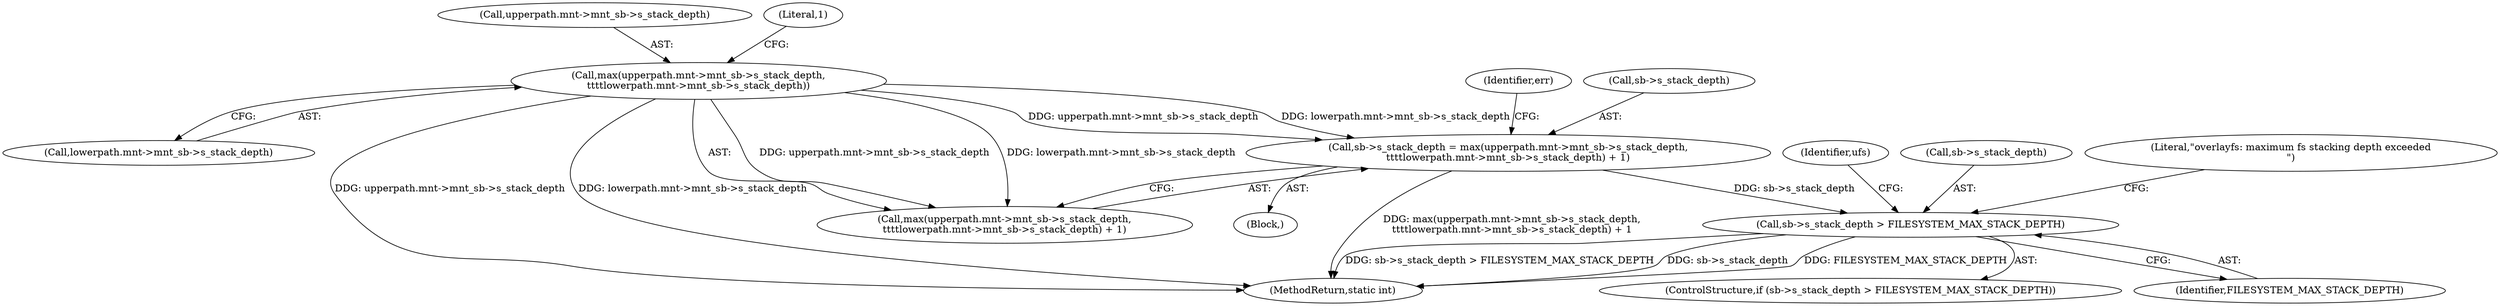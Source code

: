 digraph "0_linux_69c433ed2ecd2d3264efd7afec4439524b319121_0@pointer" {
"1000353" [label="(Call,sb->s_stack_depth > FILESYSTEM_MAX_STACK_DEPTH)"];
"1000327" [label="(Call,sb->s_stack_depth = max(upperpath.mnt->mnt_sb->s_stack_depth,\n\t\t\t\tlowerpath.mnt->mnt_sb->s_stack_depth) + 1)"];
"1000332" [label="(Call,max(upperpath.mnt->mnt_sb->s_stack_depth,\n\t\t\t\tlowerpath.mnt->mnt_sb->s_stack_depth))"];
"1000327" [label="(Call,sb->s_stack_depth = max(upperpath.mnt->mnt_sb->s_stack_depth,\n\t\t\t\tlowerpath.mnt->mnt_sb->s_stack_depth) + 1)"];
"1000364" [label="(Identifier,ufs)"];
"1000332" [label="(Call,max(upperpath.mnt->mnt_sb->s_stack_depth,\n\t\t\t\tlowerpath.mnt->mnt_sb->s_stack_depth))"];
"1000107" [label="(Block,)"];
"1000357" [label="(Identifier,FILESYSTEM_MAX_STACK_DEPTH)"];
"1000333" [label="(Call,upperpath.mnt->mnt_sb->s_stack_depth)"];
"1000349" [label="(Identifier,err)"];
"1000340" [label="(Call,lowerpath.mnt->mnt_sb->s_stack_depth)"];
"1000347" [label="(Literal,1)"];
"1000353" [label="(Call,sb->s_stack_depth > FILESYSTEM_MAX_STACK_DEPTH)"];
"1000328" [label="(Call,sb->s_stack_depth)"];
"1000595" [label="(MethodReturn,static int)"];
"1000352" [label="(ControlStructure,if (sb->s_stack_depth > FILESYSTEM_MAX_STACK_DEPTH))"];
"1000331" [label="(Call,max(upperpath.mnt->mnt_sb->s_stack_depth,\n\t\t\t\tlowerpath.mnt->mnt_sb->s_stack_depth) + 1)"];
"1000354" [label="(Call,sb->s_stack_depth)"];
"1000360" [label="(Literal,\"overlayfs: maximum fs stacking depth exceeded\n\")"];
"1000353" -> "1000352"  [label="AST: "];
"1000353" -> "1000357"  [label="CFG: "];
"1000354" -> "1000353"  [label="AST: "];
"1000357" -> "1000353"  [label="AST: "];
"1000360" -> "1000353"  [label="CFG: "];
"1000364" -> "1000353"  [label="CFG: "];
"1000353" -> "1000595"  [label="DDG: FILESYSTEM_MAX_STACK_DEPTH"];
"1000353" -> "1000595"  [label="DDG: sb->s_stack_depth > FILESYSTEM_MAX_STACK_DEPTH"];
"1000353" -> "1000595"  [label="DDG: sb->s_stack_depth"];
"1000327" -> "1000353"  [label="DDG: sb->s_stack_depth"];
"1000327" -> "1000107"  [label="AST: "];
"1000327" -> "1000331"  [label="CFG: "];
"1000328" -> "1000327"  [label="AST: "];
"1000331" -> "1000327"  [label="AST: "];
"1000349" -> "1000327"  [label="CFG: "];
"1000327" -> "1000595"  [label="DDG: max(upperpath.mnt->mnt_sb->s_stack_depth,\n\t\t\t\tlowerpath.mnt->mnt_sb->s_stack_depth) + 1"];
"1000332" -> "1000327"  [label="DDG: upperpath.mnt->mnt_sb->s_stack_depth"];
"1000332" -> "1000327"  [label="DDG: lowerpath.mnt->mnt_sb->s_stack_depth"];
"1000332" -> "1000331"  [label="AST: "];
"1000332" -> "1000340"  [label="CFG: "];
"1000333" -> "1000332"  [label="AST: "];
"1000340" -> "1000332"  [label="AST: "];
"1000347" -> "1000332"  [label="CFG: "];
"1000332" -> "1000595"  [label="DDG: upperpath.mnt->mnt_sb->s_stack_depth"];
"1000332" -> "1000595"  [label="DDG: lowerpath.mnt->mnt_sb->s_stack_depth"];
"1000332" -> "1000331"  [label="DDG: upperpath.mnt->mnt_sb->s_stack_depth"];
"1000332" -> "1000331"  [label="DDG: lowerpath.mnt->mnt_sb->s_stack_depth"];
}
